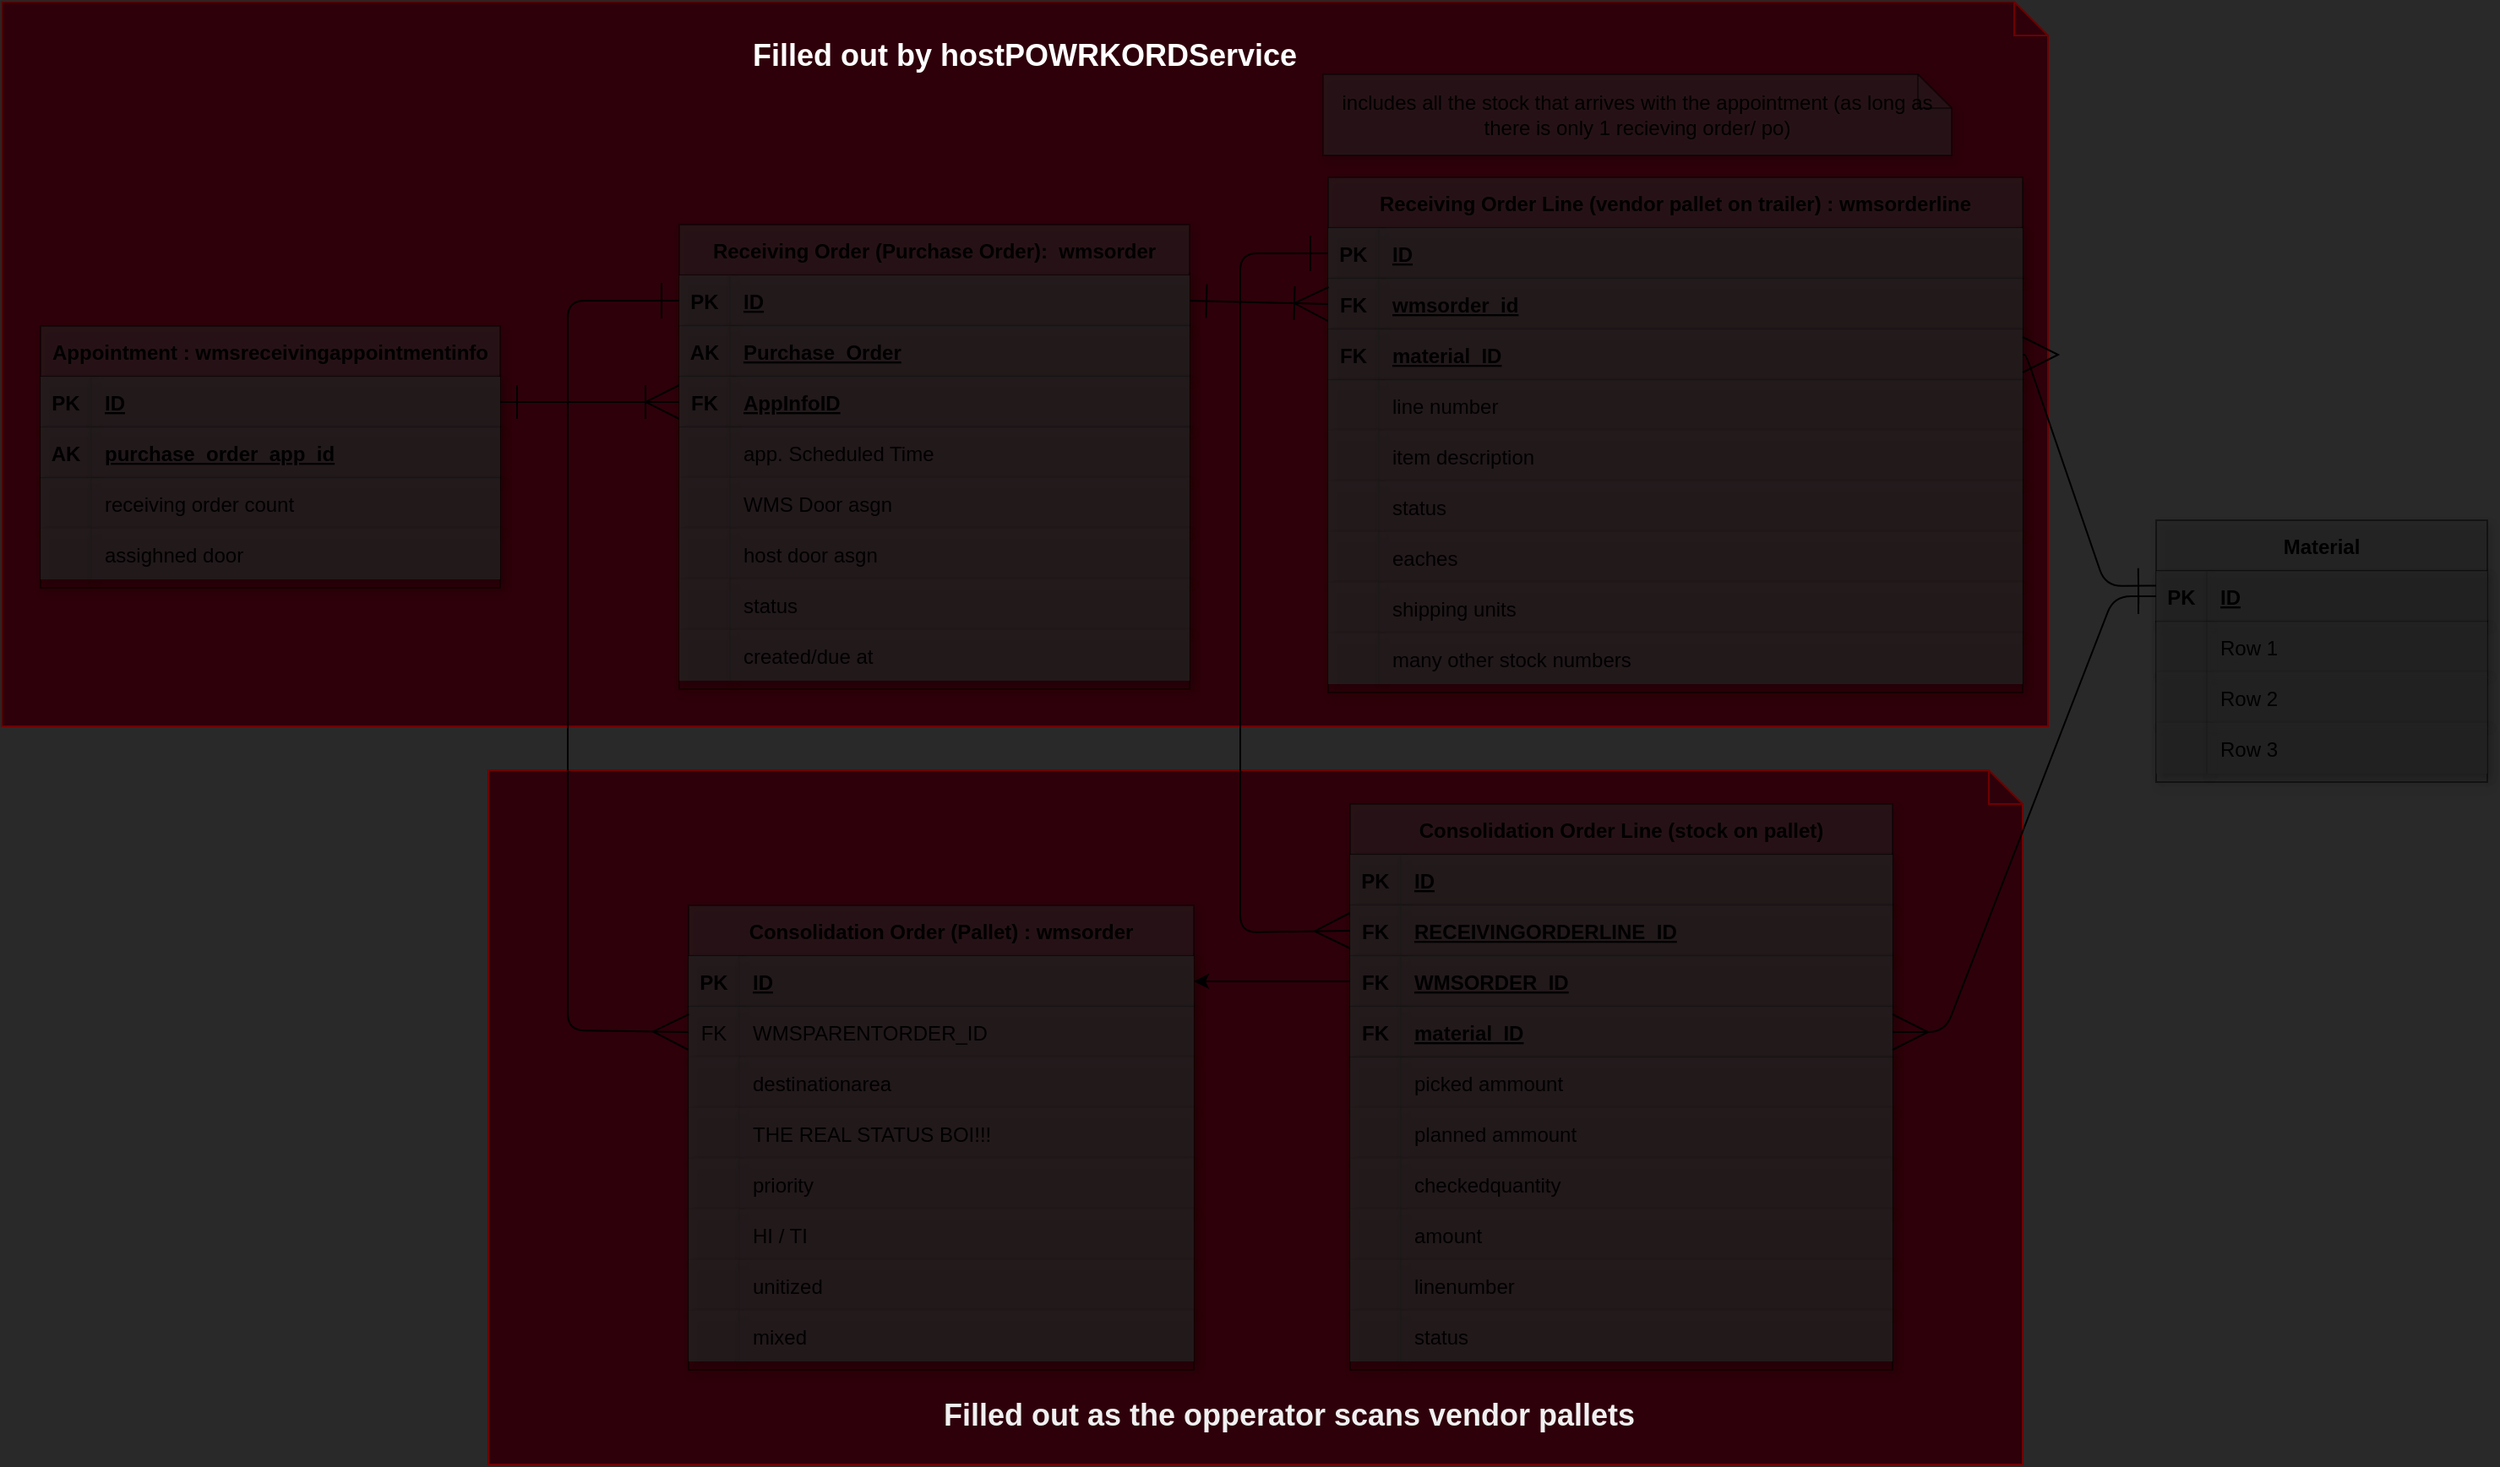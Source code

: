 <mxfile>
    <diagram id="4oUEukHDsDfAAwGAMUiu" name="Page-1">
        <mxGraphModel dx="1160" dy="1317" grid="0" gridSize="10" guides="1" tooltips="1" connect="1" arrows="1" fold="1" page="0" pageScale="1" pageWidth="1500" pageHeight="1500" background="#292929" math="0" shadow="0">
            <root>
                <mxCell id="0"/>
                <mxCell id="1" parent="0"/>
                <mxCell id="168" value="&lt;h2&gt;&lt;span style=&quot;white-space: pre&quot;&gt;&#9;&lt;/span&gt;Filled out as the opperator scans vendor pallets&lt;/h2&gt;" style="shape=note;size=20;whiteSpace=wrap;html=1;fillColor=#2E000A;align=center;verticalAlign=bottom;strokeColor=#6F0000;fontColor=#F0F0F0;" parent="1" vertex="1">
                    <mxGeometry x="653" y="714" width="908" height="411" as="geometry"/>
                </mxCell>
                <mxCell id="167" value="&lt;h2&gt;Filled out by hostPOWRKORDService&lt;/h2&gt;" style="shape=note;size=20;whiteSpace=wrap;html=1;backgroundOutline=0;fillColor=#2E000A;fontColor=#ffffff;strokeColor=#6F0000;align=center;verticalAlign=top;" parent="1" vertex="1">
                    <mxGeometry x="365" y="259" width="1211" height="429" as="geometry"/>
                </mxCell>
                <mxCell id="28" style="edgeStyle=none;html=1;exitX=0;exitY=0.5;exitDx=0;exitDy=0;startArrow=ERoneToMany;startFill=0;endArrow=ERone;endFill=0;endSize=18;startSize=18;entryX=1;entryY=0.5;entryDx=0;entryDy=0;" parent="1" source="88" target="49" edge="1">
                    <mxGeometry relative="1" as="geometry">
                        <Array as="points"/>
                        <mxPoint x="526" y="560" as="targetPoint"/>
                    </mxGeometry>
                </mxCell>
                <mxCell id="29" value="includes all the stock that arrives with the appointment (as long as there is only 1 recieving order/ po)" style="shape=note;size=20;whiteSpace=wrap;html=1;shadow=1;fillColor=#242424;opacity=50;" parent="1" vertex="1">
                    <mxGeometry x="1147" y="302" width="372" height="48" as="geometry"/>
                </mxCell>
                <mxCell id="48" value="Appointment : wmsreceivingappointmentinfo" style="shape=table;startSize=30;container=1;collapsible=1;childLayout=tableLayout;fixedRows=1;rowLines=0;fontStyle=1;align=center;resizeLast=1;shadow=1;fillColor=#242424;opacity=50;" parent="1" vertex="1">
                    <mxGeometry x="388" y="451" width="272" height="155" as="geometry"/>
                </mxCell>
                <mxCell id="49" value="" style="shape=partialRectangle;collapsible=0;dropTarget=0;pointerEvents=0;fillColor=#242424;top=0;left=0;bottom=1;right=0;points=[[0,0.5],[1,0.5]];portConstraint=eastwest;shadow=1;opacity=50;" parent="48" vertex="1">
                    <mxGeometry y="30" width="272" height="30" as="geometry"/>
                </mxCell>
                <mxCell id="50" value="PK" style="shape=partialRectangle;connectable=0;fillColor=#242424;top=0;left=0;bottom=0;right=0;fontStyle=1;overflow=hidden;shadow=1;opacity=50;" parent="49" vertex="1">
                    <mxGeometry width="30" height="30" as="geometry">
                        <mxRectangle width="30" height="30" as="alternateBounds"/>
                    </mxGeometry>
                </mxCell>
                <mxCell id="51" value="ID" style="shape=partialRectangle;connectable=0;fillColor=#242424;top=0;left=0;bottom=0;right=0;align=left;spacingLeft=6;fontStyle=5;overflow=hidden;shadow=1;opacity=50;" parent="49" vertex="1">
                    <mxGeometry x="30" width="242" height="30" as="geometry">
                        <mxRectangle width="242" height="30" as="alternateBounds"/>
                    </mxGeometry>
                </mxCell>
                <mxCell id="169" style="shape=partialRectangle;collapsible=0;dropTarget=0;pointerEvents=0;fillColor=#242424;top=0;left=0;bottom=1;right=0;points=[[0,0.5],[1,0.5]];portConstraint=eastwest;shadow=1;opacity=50;" parent="48" vertex="1">
                    <mxGeometry y="60" width="272" height="30" as="geometry"/>
                </mxCell>
                <mxCell id="170" value="AK" style="shape=partialRectangle;connectable=0;fillColor=#242424;top=0;left=0;bottom=0;right=0;fontStyle=1;overflow=hidden;shadow=1;opacity=50;" parent="169" vertex="1">
                    <mxGeometry width="30" height="30" as="geometry">
                        <mxRectangle width="30" height="30" as="alternateBounds"/>
                    </mxGeometry>
                </mxCell>
                <mxCell id="171" value="purchase_order_app_id" style="shape=partialRectangle;connectable=0;fillColor=#242424;top=0;left=0;bottom=0;right=0;align=left;spacingLeft=6;fontStyle=5;overflow=hidden;shadow=1;opacity=50;" parent="169" vertex="1">
                    <mxGeometry x="30" width="242" height="30" as="geometry">
                        <mxRectangle width="242" height="30" as="alternateBounds"/>
                    </mxGeometry>
                </mxCell>
                <mxCell id="52" value="" style="shape=partialRectangle;collapsible=0;dropTarget=0;pointerEvents=0;fillColor=#242424;top=0;left=0;bottom=0;right=0;points=[[0,0.5],[1,0.5]];portConstraint=eastwest;shadow=1;opacity=50;" parent="48" vertex="1">
                    <mxGeometry y="90" width="272" height="30" as="geometry"/>
                </mxCell>
                <mxCell id="53" value="" style="shape=partialRectangle;connectable=0;fillColor=#242424;top=0;left=0;bottom=0;right=0;editable=1;overflow=hidden;shadow=1;opacity=50;" parent="52" vertex="1">
                    <mxGeometry width="30" height="30" as="geometry">
                        <mxRectangle width="30" height="30" as="alternateBounds"/>
                    </mxGeometry>
                </mxCell>
                <mxCell id="54" value="receiving order count" style="shape=partialRectangle;connectable=0;fillColor=#242424;top=0;left=0;bottom=0;right=0;align=left;spacingLeft=6;overflow=hidden;shadow=1;opacity=50;" parent="52" vertex="1">
                    <mxGeometry x="30" width="242" height="30" as="geometry">
                        <mxRectangle width="242" height="30" as="alternateBounds"/>
                    </mxGeometry>
                </mxCell>
                <mxCell id="55" value="" style="shape=partialRectangle;collapsible=0;dropTarget=0;pointerEvents=0;fillColor=#242424;top=0;left=0;bottom=0;right=0;points=[[0,0.5],[1,0.5]];portConstraint=eastwest;shadow=1;opacity=50;" parent="48" vertex="1">
                    <mxGeometry y="120" width="272" height="30" as="geometry"/>
                </mxCell>
                <mxCell id="56" value="" style="shape=partialRectangle;connectable=0;fillColor=#242424;top=0;left=0;bottom=0;right=0;editable=1;overflow=hidden;shadow=1;opacity=50;" parent="55" vertex="1">
                    <mxGeometry width="30" height="30" as="geometry">
                        <mxRectangle width="30" height="30" as="alternateBounds"/>
                    </mxGeometry>
                </mxCell>
                <mxCell id="57" value="assighned door" style="shape=partialRectangle;connectable=0;fillColor=#242424;top=0;left=0;bottom=0;right=0;align=left;spacingLeft=6;overflow=hidden;shadow=1;opacity=50;" parent="55" vertex="1">
                    <mxGeometry x="30" width="242" height="30" as="geometry">
                        <mxRectangle width="242" height="30" as="alternateBounds"/>
                    </mxGeometry>
                </mxCell>
                <mxCell id="62" value="Receiving Order (Purchase Order):  wmsorder" style="shape=table;startSize=30;container=1;collapsible=1;childLayout=tableLayout;fixedRows=1;rowLines=0;fontStyle=1;align=center;resizeLast=1;shadow=1;fillColor=#242424;opacity=50;" parent="1" vertex="1">
                    <mxGeometry x="766" y="391" width="302" height="275" as="geometry"/>
                </mxCell>
                <mxCell id="63" value="" style="shape=partialRectangle;collapsible=0;dropTarget=0;pointerEvents=0;fillColor=#242424;top=0;left=0;bottom=1;right=0;points=[[0,0.5],[1,0.5]];portConstraint=eastwest;shadow=1;opacity=50;" parent="62" vertex="1">
                    <mxGeometry y="30" width="302" height="30" as="geometry"/>
                </mxCell>
                <mxCell id="64" value="PK" style="shape=partialRectangle;connectable=0;fillColor=#242424;top=0;left=0;bottom=0;right=0;fontStyle=1;overflow=hidden;shadow=1;opacity=50;" parent="63" vertex="1">
                    <mxGeometry width="30" height="30" as="geometry">
                        <mxRectangle width="30" height="30" as="alternateBounds"/>
                    </mxGeometry>
                </mxCell>
                <mxCell id="65" value="ID" style="shape=partialRectangle;connectable=0;fillColor=#242424;top=0;left=0;bottom=0;right=0;align=left;spacingLeft=6;fontStyle=5;overflow=hidden;shadow=1;opacity=50;" parent="63" vertex="1">
                    <mxGeometry x="30" width="272" height="30" as="geometry">
                        <mxRectangle width="272" height="30" as="alternateBounds"/>
                    </mxGeometry>
                </mxCell>
                <mxCell id="172" style="shape=partialRectangle;collapsible=0;dropTarget=0;pointerEvents=0;fillColor=#242424;top=0;left=0;bottom=1;right=0;points=[[0,0.5],[1,0.5]];portConstraint=eastwest;shadow=1;opacity=50;" parent="62" vertex="1">
                    <mxGeometry y="60" width="302" height="30" as="geometry"/>
                </mxCell>
                <mxCell id="173" value="AK" style="shape=partialRectangle;connectable=0;fillColor=#242424;top=0;left=0;bottom=0;right=0;fontStyle=1;overflow=hidden;shadow=1;opacity=50;" parent="172" vertex="1">
                    <mxGeometry width="30" height="30" as="geometry">
                        <mxRectangle width="30" height="30" as="alternateBounds"/>
                    </mxGeometry>
                </mxCell>
                <mxCell id="174" value="Purchase_Order" style="shape=partialRectangle;connectable=0;fillColor=#242424;top=0;left=0;bottom=0;right=0;align=left;spacingLeft=6;fontStyle=5;overflow=hidden;shadow=1;opacity=50;" parent="172" vertex="1">
                    <mxGeometry x="30" width="272" height="30" as="geometry">
                        <mxRectangle width="272" height="30" as="alternateBounds"/>
                    </mxGeometry>
                </mxCell>
                <mxCell id="88" style="shape=partialRectangle;collapsible=0;dropTarget=0;pointerEvents=0;fillColor=#242424;top=0;left=0;bottom=1;right=0;points=[[0,0.5],[1,0.5]];portConstraint=eastwest;shadow=1;opacity=50;" parent="62" vertex="1">
                    <mxGeometry y="90" width="302" height="30" as="geometry"/>
                </mxCell>
                <mxCell id="89" value="FK" style="shape=partialRectangle;connectable=0;fillColor=#242424;top=0;left=0;bottom=0;right=0;fontStyle=1;overflow=hidden;shadow=1;opacity=50;" parent="88" vertex="1">
                    <mxGeometry width="30" height="30" as="geometry">
                        <mxRectangle width="30" height="30" as="alternateBounds"/>
                    </mxGeometry>
                </mxCell>
                <mxCell id="90" value="AppInfoID" style="shape=partialRectangle;connectable=0;fillColor=#242424;top=0;left=0;bottom=0;right=0;align=left;spacingLeft=6;fontStyle=5;overflow=hidden;shadow=1;opacity=50;" parent="88" vertex="1">
                    <mxGeometry x="30" width="272" height="30" as="geometry">
                        <mxRectangle width="272" height="30" as="alternateBounds"/>
                    </mxGeometry>
                </mxCell>
                <mxCell id="66" value="" style="shape=partialRectangle;collapsible=0;dropTarget=0;pointerEvents=0;fillColor=#242424;top=0;left=0;bottom=0;right=0;points=[[0,0.5],[1,0.5]];portConstraint=eastwest;shadow=1;opacity=50;" parent="62" vertex="1">
                    <mxGeometry y="120" width="302" height="30" as="geometry"/>
                </mxCell>
                <mxCell id="67" value="" style="shape=partialRectangle;connectable=0;fillColor=#242424;top=0;left=0;bottom=0;right=0;editable=1;overflow=hidden;shadow=1;opacity=50;" parent="66" vertex="1">
                    <mxGeometry width="30" height="30" as="geometry">
                        <mxRectangle width="30" height="30" as="alternateBounds"/>
                    </mxGeometry>
                </mxCell>
                <mxCell id="68" value="app. Scheduled Time" style="shape=partialRectangle;connectable=0;fillColor=#242424;top=0;left=0;bottom=0;right=0;align=left;spacingLeft=6;overflow=hidden;shadow=1;opacity=50;" parent="66" vertex="1">
                    <mxGeometry x="30" width="272" height="30" as="geometry">
                        <mxRectangle width="272" height="30" as="alternateBounds"/>
                    </mxGeometry>
                </mxCell>
                <mxCell id="69" value="" style="shape=partialRectangle;collapsible=0;dropTarget=0;pointerEvents=0;fillColor=#242424;top=0;left=0;bottom=0;right=0;points=[[0,0.5],[1,0.5]];portConstraint=eastwest;shadow=1;opacity=50;" parent="62" vertex="1">
                    <mxGeometry y="150" width="302" height="30" as="geometry"/>
                </mxCell>
                <mxCell id="70" value="" style="shape=partialRectangle;connectable=0;fillColor=#242424;top=0;left=0;bottom=0;right=0;editable=1;overflow=hidden;shadow=1;opacity=50;" parent="69" vertex="1">
                    <mxGeometry width="30" height="30" as="geometry">
                        <mxRectangle width="30" height="30" as="alternateBounds"/>
                    </mxGeometry>
                </mxCell>
                <mxCell id="71" value="WMS Door asgn " style="shape=partialRectangle;connectable=0;fillColor=#242424;top=0;left=0;bottom=0;right=0;align=left;spacingLeft=6;overflow=hidden;shadow=1;opacity=50;" parent="69" vertex="1">
                    <mxGeometry x="30" width="272" height="30" as="geometry">
                        <mxRectangle width="272" height="30" as="alternateBounds"/>
                    </mxGeometry>
                </mxCell>
                <mxCell id="184" style="shape=partialRectangle;collapsible=0;dropTarget=0;pointerEvents=0;fillColor=#242424;top=0;left=0;bottom=0;right=0;points=[[0,0.5],[1,0.5]];portConstraint=eastwest;shadow=1;opacity=50;" parent="62" vertex="1">
                    <mxGeometry y="180" width="302" height="30" as="geometry"/>
                </mxCell>
                <mxCell id="185" style="shape=partialRectangle;connectable=0;fillColor=#242424;top=0;left=0;bottom=0;right=0;editable=1;overflow=hidden;shadow=1;opacity=50;" parent="184" vertex="1">
                    <mxGeometry width="30" height="30" as="geometry">
                        <mxRectangle width="30" height="30" as="alternateBounds"/>
                    </mxGeometry>
                </mxCell>
                <mxCell id="186" value="host door asgn" style="shape=partialRectangle;connectable=0;fillColor=#242424;top=0;left=0;bottom=0;right=0;align=left;spacingLeft=6;overflow=hidden;shadow=1;opacity=50;" parent="184" vertex="1">
                    <mxGeometry x="30" width="272" height="30" as="geometry">
                        <mxRectangle width="272" height="30" as="alternateBounds"/>
                    </mxGeometry>
                </mxCell>
                <mxCell id="72" value="" style="shape=partialRectangle;collapsible=0;dropTarget=0;pointerEvents=0;fillColor=#242424;top=0;left=0;bottom=0;right=0;points=[[0,0.5],[1,0.5]];portConstraint=eastwest;shadow=1;opacity=50;" parent="62" vertex="1">
                    <mxGeometry y="210" width="302" height="30" as="geometry"/>
                </mxCell>
                <mxCell id="73" value="" style="shape=partialRectangle;connectable=0;fillColor=#242424;top=0;left=0;bottom=0;right=0;editable=1;overflow=hidden;shadow=1;opacity=50;" parent="72" vertex="1">
                    <mxGeometry width="30" height="30" as="geometry">
                        <mxRectangle width="30" height="30" as="alternateBounds"/>
                    </mxGeometry>
                </mxCell>
                <mxCell id="74" value="status" style="shape=partialRectangle;connectable=0;fillColor=#242424;top=0;left=0;bottom=0;right=0;align=left;spacingLeft=6;overflow=hidden;shadow=1;opacity=50;" parent="72" vertex="1">
                    <mxGeometry x="30" width="272" height="30" as="geometry">
                        <mxRectangle width="272" height="30" as="alternateBounds"/>
                    </mxGeometry>
                </mxCell>
                <mxCell id="181" style="shape=partialRectangle;collapsible=0;dropTarget=0;pointerEvents=0;fillColor=#242424;top=0;left=0;bottom=0;right=0;points=[[0,0.5],[1,0.5]];portConstraint=eastwest;shadow=1;opacity=50;" parent="62" vertex="1">
                    <mxGeometry y="240" width="302" height="30" as="geometry"/>
                </mxCell>
                <mxCell id="182" style="shape=partialRectangle;connectable=0;fillColor=#242424;top=0;left=0;bottom=0;right=0;editable=1;overflow=hidden;shadow=1;opacity=50;" parent="181" vertex="1">
                    <mxGeometry width="30" height="30" as="geometry">
                        <mxRectangle width="30" height="30" as="alternateBounds"/>
                    </mxGeometry>
                </mxCell>
                <mxCell id="183" value="created/due at" style="shape=partialRectangle;connectable=0;fillColor=#242424;top=0;left=0;bottom=0;right=0;align=left;spacingLeft=6;overflow=hidden;shadow=1;opacity=50;" parent="181" vertex="1">
                    <mxGeometry x="30" width="272" height="30" as="geometry">
                        <mxRectangle width="272" height="30" as="alternateBounds"/>
                    </mxGeometry>
                </mxCell>
                <mxCell id="75" value="Receiving Order Line (vendor pallet on trailer) : wmsorderline" style="shape=table;startSize=30;container=1;collapsible=1;childLayout=tableLayout;fixedRows=1;rowLines=0;fontStyle=1;align=center;resizeLast=1;shadow=1;fillColor=#242424;opacity=50;" parent="1" vertex="1">
                    <mxGeometry x="1150" y="363" width="411" height="305" as="geometry"/>
                </mxCell>
                <mxCell id="76" value="" style="shape=partialRectangle;collapsible=0;dropTarget=0;pointerEvents=0;fillColor=#242424;top=0;left=0;bottom=1;right=0;points=[[0,0.5],[1,0.5]];portConstraint=eastwest;shadow=1;opacity=50;" parent="75" vertex="1">
                    <mxGeometry y="30" width="411" height="30" as="geometry"/>
                </mxCell>
                <mxCell id="77" value="PK" style="shape=partialRectangle;connectable=0;fillColor=#242424;top=0;left=0;bottom=0;right=0;fontStyle=1;overflow=hidden;shadow=1;opacity=50;" parent="76" vertex="1">
                    <mxGeometry width="30" height="30" as="geometry">
                        <mxRectangle width="30" height="30" as="alternateBounds"/>
                    </mxGeometry>
                </mxCell>
                <mxCell id="78" value="ID" style="shape=partialRectangle;connectable=0;fillColor=#242424;top=0;left=0;bottom=0;right=0;align=left;spacingLeft=6;fontStyle=5;overflow=hidden;shadow=1;opacity=50;" parent="76" vertex="1">
                    <mxGeometry x="30" width="381" height="30" as="geometry">
                        <mxRectangle width="381" height="30" as="alternateBounds"/>
                    </mxGeometry>
                </mxCell>
                <mxCell id="92" style="shape=partialRectangle;collapsible=0;dropTarget=0;pointerEvents=0;fillColor=#242424;top=0;left=0;bottom=1;right=0;points=[[0,0.5],[1,0.5]];portConstraint=eastwest;shadow=1;opacity=50;" parent="75" vertex="1">
                    <mxGeometry y="60" width="411" height="30" as="geometry"/>
                </mxCell>
                <mxCell id="93" value="FK" style="shape=partialRectangle;connectable=0;fillColor=#242424;top=0;left=0;bottom=0;right=0;fontStyle=1;overflow=hidden;shadow=1;opacity=50;" parent="92" vertex="1">
                    <mxGeometry width="30" height="30" as="geometry">
                        <mxRectangle width="30" height="30" as="alternateBounds"/>
                    </mxGeometry>
                </mxCell>
                <mxCell id="94" value="wmsorder_id" style="shape=partialRectangle;connectable=0;fillColor=#242424;top=0;left=0;bottom=0;right=0;align=left;spacingLeft=6;fontStyle=5;overflow=hidden;shadow=1;opacity=50;" parent="92" vertex="1">
                    <mxGeometry x="30" width="381" height="30" as="geometry">
                        <mxRectangle width="381" height="30" as="alternateBounds"/>
                    </mxGeometry>
                </mxCell>
                <mxCell id="163" style="shape=partialRectangle;collapsible=0;dropTarget=0;pointerEvents=0;fillColor=#242424;top=0;left=0;bottom=1;right=0;points=[[0,0.5],[1,0.5]];portConstraint=eastwest;shadow=1;opacity=50;" parent="75" vertex="1">
                    <mxGeometry y="90" width="411" height="30" as="geometry"/>
                </mxCell>
                <mxCell id="164" value="FK" style="shape=partialRectangle;connectable=0;fillColor=#242424;top=0;left=0;bottom=0;right=0;fontStyle=1;overflow=hidden;shadow=1;opacity=50;" parent="163" vertex="1">
                    <mxGeometry width="30" height="30" as="geometry">
                        <mxRectangle width="30" height="30" as="alternateBounds"/>
                    </mxGeometry>
                </mxCell>
                <mxCell id="165" value="material_ID" style="shape=partialRectangle;connectable=0;fillColor=#242424;top=0;left=0;bottom=0;right=0;align=left;spacingLeft=6;fontStyle=5;overflow=hidden;shadow=1;opacity=50;" parent="163" vertex="1">
                    <mxGeometry x="30" width="381" height="30" as="geometry">
                        <mxRectangle width="381" height="30" as="alternateBounds"/>
                    </mxGeometry>
                </mxCell>
                <mxCell id="79" value="" style="shape=partialRectangle;collapsible=0;dropTarget=0;pointerEvents=0;fillColor=#242424;top=0;left=0;bottom=0;right=0;points=[[0,0.5],[1,0.5]];portConstraint=eastwest;shadow=1;opacity=50;" parent="75" vertex="1">
                    <mxGeometry y="120" width="411" height="30" as="geometry"/>
                </mxCell>
                <mxCell id="80" value="" style="shape=partialRectangle;connectable=0;fillColor=#242424;top=0;left=0;bottom=0;right=0;editable=1;overflow=hidden;shadow=1;opacity=50;" parent="79" vertex="1">
                    <mxGeometry width="30" height="30" as="geometry">
                        <mxRectangle width="30" height="30" as="alternateBounds"/>
                    </mxGeometry>
                </mxCell>
                <mxCell id="81" value="line number" style="shape=partialRectangle;connectable=0;fillColor=#242424;top=0;left=0;bottom=0;right=0;align=left;spacingLeft=6;overflow=hidden;shadow=1;opacity=50;" parent="79" vertex="1">
                    <mxGeometry x="30" width="381" height="30" as="geometry">
                        <mxRectangle width="381" height="30" as="alternateBounds"/>
                    </mxGeometry>
                </mxCell>
                <mxCell id="82" value="" style="shape=partialRectangle;collapsible=0;dropTarget=0;pointerEvents=0;fillColor=#242424;top=0;left=0;bottom=0;right=0;points=[[0,0.5],[1,0.5]];portConstraint=eastwest;shadow=1;opacity=50;" parent="75" vertex="1">
                    <mxGeometry y="150" width="411" height="30" as="geometry"/>
                </mxCell>
                <mxCell id="83" value="" style="shape=partialRectangle;connectable=0;fillColor=#242424;top=0;left=0;bottom=0;right=0;editable=1;overflow=hidden;shadow=1;opacity=50;" parent="82" vertex="1">
                    <mxGeometry width="30" height="30" as="geometry">
                        <mxRectangle width="30" height="30" as="alternateBounds"/>
                    </mxGeometry>
                </mxCell>
                <mxCell id="84" value="item description" style="shape=partialRectangle;connectable=0;fillColor=#242424;top=0;left=0;bottom=0;right=0;align=left;spacingLeft=6;overflow=hidden;shadow=1;opacity=50;" parent="82" vertex="1">
                    <mxGeometry x="30" width="381" height="30" as="geometry">
                        <mxRectangle width="381" height="30" as="alternateBounds"/>
                    </mxGeometry>
                </mxCell>
                <mxCell id="85" value="" style="shape=partialRectangle;collapsible=0;dropTarget=0;pointerEvents=0;fillColor=#242424;top=0;left=0;bottom=0;right=0;points=[[0,0.5],[1,0.5]];portConstraint=eastwest;shadow=1;opacity=50;" parent="75" vertex="1">
                    <mxGeometry y="180" width="411" height="30" as="geometry"/>
                </mxCell>
                <mxCell id="86" value="" style="shape=partialRectangle;connectable=0;fillColor=#242424;top=0;left=0;bottom=0;right=0;editable=1;overflow=hidden;shadow=1;opacity=50;" parent="85" vertex="1">
                    <mxGeometry width="30" height="30" as="geometry">
                        <mxRectangle width="30" height="30" as="alternateBounds"/>
                    </mxGeometry>
                </mxCell>
                <mxCell id="87" value="status" style="shape=partialRectangle;connectable=0;fillColor=#242424;top=0;left=0;bottom=0;right=0;align=left;spacingLeft=6;overflow=hidden;shadow=1;opacity=50;" parent="85" vertex="1">
                    <mxGeometry x="30" width="381" height="30" as="geometry">
                        <mxRectangle width="381" height="30" as="alternateBounds"/>
                    </mxGeometry>
                </mxCell>
                <mxCell id="193" style="shape=partialRectangle;collapsible=0;dropTarget=0;pointerEvents=0;fillColor=#242424;top=0;left=0;bottom=0;right=0;points=[[0,0.5],[1,0.5]];portConstraint=eastwest;shadow=1;opacity=50;" parent="75" vertex="1">
                    <mxGeometry y="210" width="411" height="30" as="geometry"/>
                </mxCell>
                <mxCell id="194" style="shape=partialRectangle;connectable=0;fillColor=#242424;top=0;left=0;bottom=0;right=0;editable=1;overflow=hidden;shadow=1;opacity=50;" parent="193" vertex="1">
                    <mxGeometry width="30" height="30" as="geometry">
                        <mxRectangle width="30" height="30" as="alternateBounds"/>
                    </mxGeometry>
                </mxCell>
                <mxCell id="195" value="eaches" style="shape=partialRectangle;connectable=0;fillColor=#242424;top=0;left=0;bottom=0;right=0;align=left;spacingLeft=6;overflow=hidden;shadow=1;opacity=50;" parent="193" vertex="1">
                    <mxGeometry x="30" width="381" height="30" as="geometry">
                        <mxRectangle width="381" height="30" as="alternateBounds"/>
                    </mxGeometry>
                </mxCell>
                <mxCell id="190" style="shape=partialRectangle;collapsible=0;dropTarget=0;pointerEvents=0;fillColor=#242424;top=0;left=0;bottom=0;right=0;points=[[0,0.5],[1,0.5]];portConstraint=eastwest;shadow=1;opacity=50;" parent="75" vertex="1">
                    <mxGeometry y="240" width="411" height="30" as="geometry"/>
                </mxCell>
                <mxCell id="191" style="shape=partialRectangle;connectable=0;fillColor=#242424;top=0;left=0;bottom=0;right=0;editable=1;overflow=hidden;shadow=1;opacity=50;" parent="190" vertex="1">
                    <mxGeometry width="30" height="30" as="geometry">
                        <mxRectangle width="30" height="30" as="alternateBounds"/>
                    </mxGeometry>
                </mxCell>
                <mxCell id="192" value="shipping units" style="shape=partialRectangle;connectable=0;fillColor=#242424;top=0;left=0;bottom=0;right=0;align=left;spacingLeft=6;overflow=hidden;shadow=1;opacity=50;" parent="190" vertex="1">
                    <mxGeometry x="30" width="381" height="30" as="geometry">
                        <mxRectangle width="381" height="30" as="alternateBounds"/>
                    </mxGeometry>
                </mxCell>
                <mxCell id="187" style="shape=partialRectangle;collapsible=0;dropTarget=0;pointerEvents=0;fillColor=#242424;top=0;left=0;bottom=0;right=0;points=[[0,0.5],[1,0.5]];portConstraint=eastwest;shadow=1;opacity=50;" parent="75" vertex="1">
                    <mxGeometry y="270" width="411" height="30" as="geometry"/>
                </mxCell>
                <mxCell id="188" style="shape=partialRectangle;connectable=0;fillColor=#242424;top=0;left=0;bottom=0;right=0;editable=1;overflow=hidden;shadow=1;opacity=50;" parent="187" vertex="1">
                    <mxGeometry width="30" height="30" as="geometry">
                        <mxRectangle width="30" height="30" as="alternateBounds"/>
                    </mxGeometry>
                </mxCell>
                <mxCell id="189" value="many other stock numbers" style="shape=partialRectangle;connectable=0;fillColor=#242424;top=0;left=0;bottom=0;right=0;align=left;spacingLeft=6;overflow=hidden;shadow=1;opacity=50;" parent="187" vertex="1">
                    <mxGeometry x="30" width="381" height="30" as="geometry">
                        <mxRectangle width="381" height="30" as="alternateBounds"/>
                    </mxGeometry>
                </mxCell>
                <mxCell id="95" style="edgeStyle=none;html=1;exitX=0;exitY=0.5;exitDx=0;exitDy=0;entryX=1;entryY=0.5;entryDx=0;entryDy=0;startArrow=ERoneToMany;startFill=0;endArrow=ERone;endFill=0;startSize=18;endSize=18;" parent="1" source="92" target="63" edge="1">
                    <mxGeometry relative="1" as="geometry">
                        <Array as="points"/>
                    </mxGeometry>
                </mxCell>
                <mxCell id="96" value="Consolidation Order (Pallet) : wmsorder" style="shape=table;startSize=30;container=1;collapsible=1;childLayout=tableLayout;fixedRows=1;rowLines=0;fontStyle=1;align=center;resizeLast=1;shadow=1;fillColor=#242424;opacity=50;" parent="1" vertex="1">
                    <mxGeometry x="771.5" y="794" width="299" height="275" as="geometry"/>
                </mxCell>
                <mxCell id="97" value="" style="shape=partialRectangle;collapsible=0;dropTarget=0;pointerEvents=0;fillColor=#242424;top=0;left=0;bottom=1;right=0;points=[[0,0.5],[1,0.5]];portConstraint=eastwest;shadow=1;opacity=50;" parent="96" vertex="1">
                    <mxGeometry y="30" width="299" height="30" as="geometry"/>
                </mxCell>
                <mxCell id="98" value="PK" style="shape=partialRectangle;connectable=0;fillColor=#242424;top=0;left=0;bottom=0;right=0;fontStyle=1;overflow=hidden;shadow=1;opacity=50;" parent="97" vertex="1">
                    <mxGeometry width="30" height="30" as="geometry">
                        <mxRectangle width="30" height="30" as="alternateBounds"/>
                    </mxGeometry>
                </mxCell>
                <mxCell id="99" value="ID" style="shape=partialRectangle;connectable=0;fillColor=#242424;top=0;left=0;bottom=0;right=0;align=left;spacingLeft=6;fontStyle=5;overflow=hidden;shadow=1;opacity=50;" parent="97" vertex="1">
                    <mxGeometry x="30" width="269" height="30" as="geometry">
                        <mxRectangle width="269" height="30" as="alternateBounds"/>
                    </mxGeometry>
                </mxCell>
                <mxCell id="100" value="" style="shape=partialRectangle;collapsible=0;dropTarget=0;pointerEvents=0;fillColor=#242424;top=0;left=0;bottom=0;right=0;points=[[0,0.5],[1,0.5]];portConstraint=eastwest;shadow=1;opacity=50;" parent="96" vertex="1">
                    <mxGeometry y="60" width="299" height="30" as="geometry"/>
                </mxCell>
                <mxCell id="101" value="FK" style="shape=partialRectangle;connectable=0;fillColor=#242424;top=0;left=0;bottom=0;right=0;editable=1;overflow=hidden;shadow=1;opacity=50;" parent="100" vertex="1">
                    <mxGeometry width="30" height="30" as="geometry">
                        <mxRectangle width="30" height="30" as="alternateBounds"/>
                    </mxGeometry>
                </mxCell>
                <mxCell id="102" value="WMSPARENTORDER_ID" style="shape=partialRectangle;connectable=0;fillColor=#242424;top=0;left=0;bottom=0;right=0;align=left;spacingLeft=6;overflow=hidden;shadow=1;opacity=50;" parent="100" vertex="1">
                    <mxGeometry x="30" width="269" height="30" as="geometry">
                        <mxRectangle width="269" height="30" as="alternateBounds"/>
                    </mxGeometry>
                </mxCell>
                <mxCell id="103" value="" style="shape=partialRectangle;collapsible=0;dropTarget=0;pointerEvents=0;fillColor=#242424;top=0;left=0;bottom=0;right=0;points=[[0,0.5],[1,0.5]];portConstraint=eastwest;shadow=1;opacity=50;" parent="96" vertex="1">
                    <mxGeometry y="90" width="299" height="30" as="geometry"/>
                </mxCell>
                <mxCell id="104" value="" style="shape=partialRectangle;connectable=0;fillColor=#242424;top=0;left=0;bottom=0;right=0;editable=1;overflow=hidden;shadow=1;opacity=50;" parent="103" vertex="1">
                    <mxGeometry width="30" height="30" as="geometry">
                        <mxRectangle width="30" height="30" as="alternateBounds"/>
                    </mxGeometry>
                </mxCell>
                <mxCell id="105" value="destinationarea" style="shape=partialRectangle;connectable=0;fillColor=#242424;top=0;left=0;bottom=0;right=0;align=left;spacingLeft=6;overflow=hidden;shadow=1;opacity=50;" parent="103" vertex="1">
                    <mxGeometry x="30" width="269" height="30" as="geometry">
                        <mxRectangle width="269" height="30" as="alternateBounds"/>
                    </mxGeometry>
                </mxCell>
                <mxCell id="106" value="" style="shape=partialRectangle;collapsible=0;dropTarget=0;pointerEvents=0;fillColor=#242424;top=0;left=0;bottom=0;right=0;points=[[0,0.5],[1,0.5]];portConstraint=eastwest;shadow=1;opacity=50;" parent="96" vertex="1">
                    <mxGeometry y="120" width="299" height="30" as="geometry"/>
                </mxCell>
                <mxCell id="107" value="" style="shape=partialRectangle;connectable=0;fillColor=#242424;top=0;left=0;bottom=0;right=0;editable=1;overflow=hidden;shadow=1;opacity=50;" parent="106" vertex="1">
                    <mxGeometry width="30" height="30" as="geometry">
                        <mxRectangle width="30" height="30" as="alternateBounds"/>
                    </mxGeometry>
                </mxCell>
                <mxCell id="108" value="THE REAL STATUS BOI!!!" style="shape=partialRectangle;connectable=0;fillColor=#242424;top=0;left=0;bottom=0;right=0;align=left;spacingLeft=6;overflow=hidden;shadow=1;opacity=50;" parent="106" vertex="1">
                    <mxGeometry x="30" width="269" height="30" as="geometry">
                        <mxRectangle width="269" height="30" as="alternateBounds"/>
                    </mxGeometry>
                </mxCell>
                <mxCell id="215" style="shape=partialRectangle;collapsible=0;dropTarget=0;pointerEvents=0;fillColor=#242424;top=0;left=0;bottom=0;right=0;points=[[0,0.5],[1,0.5]];portConstraint=eastwest;shadow=1;opacity=50;" parent="96" vertex="1">
                    <mxGeometry y="150" width="299" height="30" as="geometry"/>
                </mxCell>
                <mxCell id="216" style="shape=partialRectangle;connectable=0;fillColor=#242424;top=0;left=0;bottom=0;right=0;editable=1;overflow=hidden;shadow=1;opacity=50;" parent="215" vertex="1">
                    <mxGeometry width="30" height="30" as="geometry">
                        <mxRectangle width="30" height="30" as="alternateBounds"/>
                    </mxGeometry>
                </mxCell>
                <mxCell id="217" value="priority" style="shape=partialRectangle;connectable=0;fillColor=#242424;top=0;left=0;bottom=0;right=0;align=left;spacingLeft=6;overflow=hidden;shadow=1;opacity=50;" parent="215" vertex="1">
                    <mxGeometry x="30" width="269" height="30" as="geometry">
                        <mxRectangle width="269" height="30" as="alternateBounds"/>
                    </mxGeometry>
                </mxCell>
                <mxCell id="212" style="shape=partialRectangle;collapsible=0;dropTarget=0;pointerEvents=0;fillColor=#242424;top=0;left=0;bottom=0;right=0;points=[[0,0.5],[1,0.5]];portConstraint=eastwest;shadow=1;opacity=50;" parent="96" vertex="1">
                    <mxGeometry y="180" width="299" height="30" as="geometry"/>
                </mxCell>
                <mxCell id="213" style="shape=partialRectangle;connectable=0;fillColor=#242424;top=0;left=0;bottom=0;right=0;editable=1;overflow=hidden;shadow=1;opacity=50;" parent="212" vertex="1">
                    <mxGeometry width="30" height="30" as="geometry">
                        <mxRectangle width="30" height="30" as="alternateBounds"/>
                    </mxGeometry>
                </mxCell>
                <mxCell id="214" value="HI / TI" style="shape=partialRectangle;connectable=0;fillColor=#242424;top=0;left=0;bottom=0;right=0;align=left;spacingLeft=6;overflow=hidden;shadow=1;opacity=50;" parent="212" vertex="1">
                    <mxGeometry x="30" width="269" height="30" as="geometry">
                        <mxRectangle width="269" height="30" as="alternateBounds"/>
                    </mxGeometry>
                </mxCell>
                <mxCell id="209" style="shape=partialRectangle;collapsible=0;dropTarget=0;pointerEvents=0;fillColor=#242424;top=0;left=0;bottom=0;right=0;points=[[0,0.5],[1,0.5]];portConstraint=eastwest;shadow=1;opacity=50;" parent="96" vertex="1">
                    <mxGeometry y="210" width="299" height="30" as="geometry"/>
                </mxCell>
                <mxCell id="210" style="shape=partialRectangle;connectable=0;fillColor=#242424;top=0;left=0;bottom=0;right=0;editable=1;overflow=hidden;shadow=1;opacity=50;" parent="209" vertex="1">
                    <mxGeometry width="30" height="30" as="geometry">
                        <mxRectangle width="30" height="30" as="alternateBounds"/>
                    </mxGeometry>
                </mxCell>
                <mxCell id="211" value="unitized" style="shape=partialRectangle;connectable=0;fillColor=#242424;top=0;left=0;bottom=0;right=0;align=left;spacingLeft=6;overflow=hidden;shadow=1;opacity=50;" parent="209" vertex="1">
                    <mxGeometry x="30" width="269" height="30" as="geometry">
                        <mxRectangle width="269" height="30" as="alternateBounds"/>
                    </mxGeometry>
                </mxCell>
                <mxCell id="206" style="shape=partialRectangle;collapsible=0;dropTarget=0;pointerEvents=0;fillColor=#242424;top=0;left=0;bottom=0;right=0;points=[[0,0.5],[1,0.5]];portConstraint=eastwest;shadow=1;opacity=50;" parent="96" vertex="1">
                    <mxGeometry y="240" width="299" height="30" as="geometry"/>
                </mxCell>
                <mxCell id="207" style="shape=partialRectangle;connectable=0;fillColor=#242424;top=0;left=0;bottom=0;right=0;editable=1;overflow=hidden;shadow=1;opacity=50;" parent="206" vertex="1">
                    <mxGeometry width="30" height="30" as="geometry">
                        <mxRectangle width="30" height="30" as="alternateBounds"/>
                    </mxGeometry>
                </mxCell>
                <mxCell id="208" value="mixed" style="shape=partialRectangle;connectable=0;fillColor=#242424;top=0;left=0;bottom=0;right=0;align=left;spacingLeft=6;overflow=hidden;shadow=1;opacity=50;" parent="206" vertex="1">
                    <mxGeometry x="30" width="269" height="30" as="geometry">
                        <mxRectangle width="269" height="30" as="alternateBounds"/>
                    </mxGeometry>
                </mxCell>
                <mxCell id="124" style="edgeStyle=none;html=1;exitX=0;exitY=0.5;exitDx=0;exitDy=0;entryX=1;entryY=0.5;entryDx=0;entryDy=0;" parent="1" source="156" target="97" edge="1">
                    <mxGeometry relative="1" as="geometry"/>
                </mxCell>
                <mxCell id="196" value="" style="edgeStyle=none;html=1;startArrow=ERmany;startFill=0;endArrow=ERone;endFill=0;startSize=19;endSize=19;entryX=0;entryY=0.5;entryDx=0;entryDy=0;exitX=0;exitY=0.5;exitDx=0;exitDy=0;" parent="1" source="159" target="76" edge="1">
                    <mxGeometry relative="1" as="geometry">
                        <Array as="points">
                            <mxPoint x="1098" y="810"/>
                            <mxPoint x="1098" y="408"/>
                        </Array>
                    </mxGeometry>
                </mxCell>
                <mxCell id="110" value="Consolidation Order Line (stock on pallet)" style="shape=table;startSize=30;container=1;collapsible=1;childLayout=tableLayout;fixedRows=1;rowLines=0;fontStyle=1;align=center;resizeLast=1;shadow=1;fillColor=#242424;opacity=50;" parent="1" vertex="1">
                    <mxGeometry x="1163" y="734" width="321" height="335" as="geometry"/>
                </mxCell>
                <mxCell id="111" value="" style="shape=partialRectangle;collapsible=0;dropTarget=0;pointerEvents=0;fillColor=#242424;top=0;left=0;bottom=1;right=0;points=[[0,0.5],[1,0.5]];portConstraint=eastwest;shadow=1;opacity=50;" parent="110" vertex="1">
                    <mxGeometry y="30" width="321" height="30" as="geometry"/>
                </mxCell>
                <mxCell id="112" value="PK" style="shape=partialRectangle;connectable=0;fillColor=#242424;top=0;left=0;bottom=0;right=0;fontStyle=1;overflow=hidden;shadow=1;opacity=50;" parent="111" vertex="1">
                    <mxGeometry width="30" height="30" as="geometry">
                        <mxRectangle width="30" height="30" as="alternateBounds"/>
                    </mxGeometry>
                </mxCell>
                <mxCell id="113" value="ID" style="shape=partialRectangle;connectable=0;fillColor=#242424;top=0;left=0;bottom=0;right=0;align=left;spacingLeft=6;fontStyle=5;overflow=hidden;shadow=1;opacity=50;" parent="111" vertex="1">
                    <mxGeometry x="30" width="291" height="30" as="geometry">
                        <mxRectangle width="291" height="30" as="alternateBounds"/>
                    </mxGeometry>
                </mxCell>
                <mxCell id="159" style="shape=partialRectangle;collapsible=0;dropTarget=0;pointerEvents=0;fillColor=#242424;top=0;left=0;bottom=1;right=0;points=[[0,0.5],[1,0.5]];portConstraint=eastwest;shadow=1;opacity=50;" parent="110" vertex="1">
                    <mxGeometry y="60" width="321" height="30" as="geometry"/>
                </mxCell>
                <mxCell id="160" value="FK" style="shape=partialRectangle;connectable=0;fillColor=#242424;top=0;left=0;bottom=0;right=0;fontStyle=1;overflow=hidden;shadow=1;opacity=50;" parent="159" vertex="1">
                    <mxGeometry width="30" height="30" as="geometry">
                        <mxRectangle width="30" height="30" as="alternateBounds"/>
                    </mxGeometry>
                </mxCell>
                <mxCell id="161" value="RECEIVINGORDERLINE_ID" style="shape=partialRectangle;connectable=0;fillColor=#242424;top=0;left=0;bottom=0;right=0;align=left;spacingLeft=6;fontStyle=5;overflow=hidden;shadow=1;opacity=50;" parent="159" vertex="1">
                    <mxGeometry x="30" width="291" height="30" as="geometry">
                        <mxRectangle width="291" height="30" as="alternateBounds"/>
                    </mxGeometry>
                </mxCell>
                <mxCell id="156" style="shape=partialRectangle;collapsible=0;dropTarget=0;pointerEvents=0;fillColor=#242424;top=0;left=0;bottom=1;right=0;points=[[0,0.5],[1,0.5]];portConstraint=eastwest;shadow=1;opacity=50;" parent="110" vertex="1">
                    <mxGeometry y="90" width="321" height="30" as="geometry"/>
                </mxCell>
                <mxCell id="157" value="FK" style="shape=partialRectangle;connectable=0;fillColor=#242424;top=0;left=0;bottom=0;right=0;fontStyle=1;overflow=hidden;shadow=1;opacity=50;" parent="156" vertex="1">
                    <mxGeometry width="30" height="30" as="geometry">
                        <mxRectangle width="30" height="30" as="alternateBounds"/>
                    </mxGeometry>
                </mxCell>
                <mxCell id="158" value="WMSORDER_ID" style="shape=partialRectangle;connectable=0;fillColor=#242424;top=0;left=0;bottom=0;right=0;align=left;spacingLeft=6;fontStyle=5;overflow=hidden;shadow=1;opacity=50;" parent="156" vertex="1">
                    <mxGeometry x="30" width="291" height="30" as="geometry">
                        <mxRectangle width="291" height="30" as="alternateBounds"/>
                    </mxGeometry>
                </mxCell>
                <mxCell id="153" style="shape=partialRectangle;collapsible=0;dropTarget=0;pointerEvents=0;fillColor=#242424;top=0;left=0;bottom=1;right=0;points=[[0,0.5],[1,0.5]];portConstraint=eastwest;shadow=1;opacity=50;" parent="110" vertex="1">
                    <mxGeometry y="120" width="321" height="30" as="geometry"/>
                </mxCell>
                <mxCell id="154" value="FK" style="shape=partialRectangle;connectable=0;fillColor=#242424;top=0;left=0;bottom=0;right=0;fontStyle=1;overflow=hidden;shadow=1;opacity=50;" parent="153" vertex="1">
                    <mxGeometry width="30" height="30" as="geometry">
                        <mxRectangle width="30" height="30" as="alternateBounds"/>
                    </mxGeometry>
                </mxCell>
                <mxCell id="155" value="material_ID" style="shape=partialRectangle;connectable=0;fillColor=#242424;top=0;left=0;bottom=0;right=0;align=left;spacingLeft=6;fontStyle=5;overflow=hidden;shadow=1;opacity=50;" parent="153" vertex="1">
                    <mxGeometry x="30" width="291" height="30" as="geometry">
                        <mxRectangle width="291" height="30" as="alternateBounds"/>
                    </mxGeometry>
                </mxCell>
                <mxCell id="114" value="" style="shape=partialRectangle;collapsible=0;dropTarget=0;pointerEvents=0;fillColor=#242424;top=0;left=0;bottom=0;right=0;points=[[0,0.5],[1,0.5]];portConstraint=eastwest;shadow=1;opacity=50;" parent="110" vertex="1">
                    <mxGeometry y="150" width="321" height="30" as="geometry"/>
                </mxCell>
                <mxCell id="115" value="" style="shape=partialRectangle;connectable=0;fillColor=#242424;top=0;left=0;bottom=0;right=0;editable=1;overflow=hidden;shadow=1;opacity=50;" parent="114" vertex="1">
                    <mxGeometry width="30" height="30" as="geometry">
                        <mxRectangle width="30" height="30" as="alternateBounds"/>
                    </mxGeometry>
                </mxCell>
                <mxCell id="116" value="picked ammount" style="shape=partialRectangle;connectable=0;fillColor=#242424;top=0;left=0;bottom=0;right=0;align=left;spacingLeft=6;overflow=hidden;shadow=1;opacity=50;" parent="114" vertex="1">
                    <mxGeometry x="30" width="291" height="30" as="geometry">
                        <mxRectangle width="291" height="30" as="alternateBounds"/>
                    </mxGeometry>
                </mxCell>
                <mxCell id="117" value="" style="shape=partialRectangle;collapsible=0;dropTarget=0;pointerEvents=0;fillColor=#242424;top=0;left=0;bottom=0;right=0;points=[[0,0.5],[1,0.5]];portConstraint=eastwest;shadow=1;opacity=50;" parent="110" vertex="1">
                    <mxGeometry y="180" width="321" height="30" as="geometry"/>
                </mxCell>
                <mxCell id="118" value="" style="shape=partialRectangle;connectable=0;fillColor=#242424;top=0;left=0;bottom=0;right=0;editable=1;overflow=hidden;shadow=1;opacity=50;" parent="117" vertex="1">
                    <mxGeometry width="30" height="30" as="geometry">
                        <mxRectangle width="30" height="30" as="alternateBounds"/>
                    </mxGeometry>
                </mxCell>
                <mxCell id="119" value="planned ammount" style="shape=partialRectangle;connectable=0;fillColor=#242424;top=0;left=0;bottom=0;right=0;align=left;spacingLeft=6;overflow=hidden;shadow=1;opacity=50;" parent="117" vertex="1">
                    <mxGeometry x="30" width="291" height="30" as="geometry">
                        <mxRectangle width="291" height="30" as="alternateBounds"/>
                    </mxGeometry>
                </mxCell>
                <mxCell id="120" value="" style="shape=partialRectangle;collapsible=0;dropTarget=0;pointerEvents=0;fillColor=#242424;top=0;left=0;bottom=0;right=0;points=[[0,0.5],[1,0.5]];portConstraint=eastwest;shadow=1;opacity=50;" parent="110" vertex="1">
                    <mxGeometry y="210" width="321" height="30" as="geometry"/>
                </mxCell>
                <mxCell id="121" value="" style="shape=partialRectangle;connectable=0;fillColor=#242424;top=0;left=0;bottom=0;right=0;editable=1;overflow=hidden;shadow=1;opacity=50;" parent="120" vertex="1">
                    <mxGeometry width="30" height="30" as="geometry">
                        <mxRectangle width="30" height="30" as="alternateBounds"/>
                    </mxGeometry>
                </mxCell>
                <mxCell id="122" value="checkedquantity" style="shape=partialRectangle;connectable=0;fillColor=#242424;top=0;left=0;bottom=0;right=0;align=left;spacingLeft=6;overflow=hidden;shadow=1;opacity=50;" parent="120" vertex="1">
                    <mxGeometry x="30" width="291" height="30" as="geometry">
                        <mxRectangle width="291" height="30" as="alternateBounds"/>
                    </mxGeometry>
                </mxCell>
                <mxCell id="203" style="shape=partialRectangle;collapsible=0;dropTarget=0;pointerEvents=0;fillColor=#242424;top=0;left=0;bottom=0;right=0;points=[[0,0.5],[1,0.5]];portConstraint=eastwest;shadow=1;opacity=50;" parent="110" vertex="1">
                    <mxGeometry y="240" width="321" height="30" as="geometry"/>
                </mxCell>
                <mxCell id="204" style="shape=partialRectangle;connectable=0;fillColor=#242424;top=0;left=0;bottom=0;right=0;editable=1;overflow=hidden;shadow=1;opacity=50;" parent="203" vertex="1">
                    <mxGeometry width="30" height="30" as="geometry">
                        <mxRectangle width="30" height="30" as="alternateBounds"/>
                    </mxGeometry>
                </mxCell>
                <mxCell id="205" value="amount" style="shape=partialRectangle;connectable=0;fillColor=#242424;top=0;left=0;bottom=0;right=0;align=left;spacingLeft=6;overflow=hidden;shadow=1;opacity=50;" parent="203" vertex="1">
                    <mxGeometry x="30" width="291" height="30" as="geometry">
                        <mxRectangle width="291" height="30" as="alternateBounds"/>
                    </mxGeometry>
                </mxCell>
                <mxCell id="200" style="shape=partialRectangle;collapsible=0;dropTarget=0;pointerEvents=0;fillColor=#242424;top=0;left=0;bottom=0;right=0;points=[[0,0.5],[1,0.5]];portConstraint=eastwest;shadow=1;opacity=50;" parent="110" vertex="1">
                    <mxGeometry y="270" width="321" height="30" as="geometry"/>
                </mxCell>
                <mxCell id="201" style="shape=partialRectangle;connectable=0;fillColor=#242424;top=0;left=0;bottom=0;right=0;editable=1;overflow=hidden;shadow=1;opacity=50;" parent="200" vertex="1">
                    <mxGeometry width="30" height="30" as="geometry">
                        <mxRectangle width="30" height="30" as="alternateBounds"/>
                    </mxGeometry>
                </mxCell>
                <mxCell id="202" value="linenumber" style="shape=partialRectangle;connectable=0;fillColor=#242424;top=0;left=0;bottom=0;right=0;align=left;spacingLeft=6;overflow=hidden;shadow=1;opacity=50;" parent="200" vertex="1">
                    <mxGeometry x="30" width="291" height="30" as="geometry">
                        <mxRectangle width="291" height="30" as="alternateBounds"/>
                    </mxGeometry>
                </mxCell>
                <mxCell id="197" style="shape=partialRectangle;collapsible=0;dropTarget=0;pointerEvents=0;fillColor=#242424;top=0;left=0;bottom=0;right=0;points=[[0,0.5],[1,0.5]];portConstraint=eastwest;shadow=1;opacity=50;" parent="110" vertex="1">
                    <mxGeometry y="300" width="321" height="30" as="geometry"/>
                </mxCell>
                <mxCell id="198" style="shape=partialRectangle;connectable=0;fillColor=#242424;top=0;left=0;bottom=0;right=0;editable=1;overflow=hidden;shadow=1;opacity=50;" parent="197" vertex="1">
                    <mxGeometry width="30" height="30" as="geometry">
                        <mxRectangle width="30" height="30" as="alternateBounds"/>
                    </mxGeometry>
                </mxCell>
                <mxCell id="199" value="status" style="shape=partialRectangle;connectable=0;fillColor=#242424;top=0;left=0;bottom=0;right=0;align=left;spacingLeft=6;overflow=hidden;shadow=1;opacity=50;" parent="197" vertex="1">
                    <mxGeometry x="30" width="291" height="30" as="geometry">
                        <mxRectangle width="291" height="30" as="alternateBounds"/>
                    </mxGeometry>
                </mxCell>
                <mxCell id="140" value="Material" style="shape=table;startSize=30;container=1;collapsible=1;childLayout=tableLayout;fixedRows=1;rowLines=0;fontStyle=1;align=center;resizeLast=1;shadow=1;fillColor=#242424;opacity=50;" parent="1" vertex="1">
                    <mxGeometry x="1640" y="566" width="196" height="155" as="geometry"/>
                </mxCell>
                <mxCell id="141" value="" style="shape=partialRectangle;collapsible=0;dropTarget=0;pointerEvents=0;fillColor=#242424;top=0;left=0;bottom=1;right=0;points=[[0,0.5],[1,0.5]];portConstraint=eastwest;shadow=1;opacity=50;" parent="140" vertex="1">
                    <mxGeometry y="30" width="196" height="30" as="geometry"/>
                </mxCell>
                <mxCell id="142" value="PK" style="shape=partialRectangle;connectable=0;fillColor=#242424;top=0;left=0;bottom=0;right=0;fontStyle=1;overflow=hidden;shadow=1;opacity=50;" parent="141" vertex="1">
                    <mxGeometry width="30" height="30" as="geometry">
                        <mxRectangle width="30" height="30" as="alternateBounds"/>
                    </mxGeometry>
                </mxCell>
                <mxCell id="143" value="ID" style="shape=partialRectangle;connectable=0;fillColor=#242424;top=0;left=0;bottom=0;right=0;align=left;spacingLeft=6;fontStyle=5;overflow=hidden;shadow=1;opacity=50;" parent="141" vertex="1">
                    <mxGeometry x="30" width="166" height="30" as="geometry">
                        <mxRectangle width="166" height="30" as="alternateBounds"/>
                    </mxGeometry>
                </mxCell>
                <mxCell id="144" value="" style="shape=partialRectangle;collapsible=0;dropTarget=0;pointerEvents=0;fillColor=#242424;top=0;left=0;bottom=0;right=0;points=[[0,0.5],[1,0.5]];portConstraint=eastwest;shadow=1;opacity=50;" parent="140" vertex="1">
                    <mxGeometry y="60" width="196" height="30" as="geometry"/>
                </mxCell>
                <mxCell id="145" value="" style="shape=partialRectangle;connectable=0;fillColor=#242424;top=0;left=0;bottom=0;right=0;editable=1;overflow=hidden;shadow=1;opacity=50;" parent="144" vertex="1">
                    <mxGeometry width="30" height="30" as="geometry">
                        <mxRectangle width="30" height="30" as="alternateBounds"/>
                    </mxGeometry>
                </mxCell>
                <mxCell id="146" value="Row 1" style="shape=partialRectangle;connectable=0;fillColor=#242424;top=0;left=0;bottom=0;right=0;align=left;spacingLeft=6;overflow=hidden;shadow=1;opacity=50;" parent="144" vertex="1">
                    <mxGeometry x="30" width="166" height="30" as="geometry">
                        <mxRectangle width="166" height="30" as="alternateBounds"/>
                    </mxGeometry>
                </mxCell>
                <mxCell id="147" value="" style="shape=partialRectangle;collapsible=0;dropTarget=0;pointerEvents=0;fillColor=#242424;top=0;left=0;bottom=0;right=0;points=[[0,0.5],[1,0.5]];portConstraint=eastwest;shadow=1;opacity=50;" parent="140" vertex="1">
                    <mxGeometry y="90" width="196" height="30" as="geometry"/>
                </mxCell>
                <mxCell id="148" value="" style="shape=partialRectangle;connectable=0;fillColor=#242424;top=0;left=0;bottom=0;right=0;editable=1;overflow=hidden;shadow=1;opacity=50;" parent="147" vertex="1">
                    <mxGeometry width="30" height="30" as="geometry">
                        <mxRectangle width="30" height="30" as="alternateBounds"/>
                    </mxGeometry>
                </mxCell>
                <mxCell id="149" value="Row 2" style="shape=partialRectangle;connectable=0;fillColor=#242424;top=0;left=0;bottom=0;right=0;align=left;spacingLeft=6;overflow=hidden;shadow=1;opacity=50;" parent="147" vertex="1">
                    <mxGeometry x="30" width="166" height="30" as="geometry">
                        <mxRectangle width="166" height="30" as="alternateBounds"/>
                    </mxGeometry>
                </mxCell>
                <mxCell id="150" value="" style="shape=partialRectangle;collapsible=0;dropTarget=0;pointerEvents=0;fillColor=#242424;top=0;left=0;bottom=0;right=0;points=[[0,0.5],[1,0.5]];portConstraint=eastwest;shadow=1;opacity=50;" parent="140" vertex="1">
                    <mxGeometry y="120" width="196" height="30" as="geometry"/>
                </mxCell>
                <mxCell id="151" value="" style="shape=partialRectangle;connectable=0;fillColor=#242424;top=0;left=0;bottom=0;right=0;editable=1;overflow=hidden;shadow=1;opacity=50;" parent="150" vertex="1">
                    <mxGeometry width="30" height="30" as="geometry">
                        <mxRectangle width="30" height="30" as="alternateBounds"/>
                    </mxGeometry>
                </mxCell>
                <mxCell id="152" value="Row 3" style="shape=partialRectangle;connectable=0;fillColor=#242424;top=0;left=0;bottom=0;right=0;align=left;spacingLeft=6;overflow=hidden;shadow=1;opacity=50;" parent="150" vertex="1">
                    <mxGeometry x="30" width="166" height="30" as="geometry">
                        <mxRectangle width="166" height="30" as="alternateBounds"/>
                    </mxGeometry>
                </mxCell>
                <mxCell id="162" style="edgeStyle=none;html=1;exitX=1;exitY=0.5;exitDx=0;exitDy=0;entryX=0;entryY=0.5;entryDx=0;entryDy=0;startArrow=ERmany;startFill=0;endSize=19;startSize=19;endArrow=ERone;endFill=0;" parent="1" source="153" target="141" edge="1">
                    <mxGeometry relative="1" as="geometry">
                        <Array as="points">
                            <mxPoint x="1515" y="869"/>
                            <mxPoint x="1615" y="611"/>
                        </Array>
                    </mxGeometry>
                </mxCell>
                <mxCell id="166" style="edgeStyle=none;html=1;exitX=1;exitY=0.5;exitDx=0;exitDy=0;entryX=0;entryY=0.25;entryDx=0;entryDy=0;startArrow=ERmany;startFill=0;endArrow=ERone;endFill=0;startSize=19;endSize=19;" parent="1" source="163" target="140" edge="1">
                    <mxGeometry relative="1" as="geometry">
                        <Array as="points">
                            <mxPoint x="1563" y="468"/>
                            <mxPoint x="1610" y="605"/>
                        </Array>
                    </mxGeometry>
                </mxCell>
                <mxCell id="218" style="edgeStyle=none;html=1;exitX=0;exitY=0.5;exitDx=0;exitDy=0;entryX=0;entryY=0.5;entryDx=0;entryDy=0;startArrow=ERmany;startFill=0;endArrow=ERone;endFill=0;startSize=19;endSize=19;" parent="1" source="100" target="63" edge="1">
                    <mxGeometry relative="1" as="geometry">
                        <Array as="points">
                            <mxPoint x="700" y="868"/>
                            <mxPoint x="700" y="436"/>
                        </Array>
                    </mxGeometry>
                </mxCell>
            </root>
        </mxGraphModel>
    </diagram>
</mxfile>
